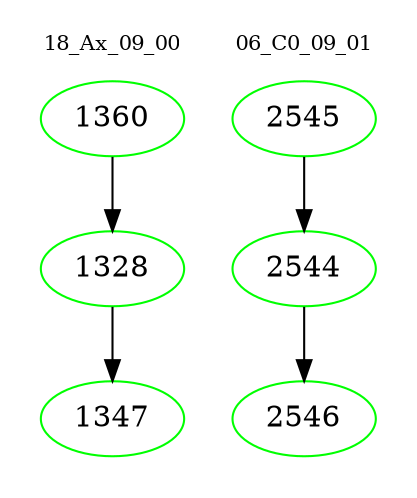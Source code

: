 digraph{
subgraph cluster_0 {
color = white
label = "18_Ax_09_00";
fontsize=10;
T0_1360 [label="1360", color="green"]
T0_1360 -> T0_1328 [color="black"]
T0_1328 [label="1328", color="green"]
T0_1328 -> T0_1347 [color="black"]
T0_1347 [label="1347", color="green"]
}
subgraph cluster_1 {
color = white
label = "06_C0_09_01";
fontsize=10;
T1_2545 [label="2545", color="green"]
T1_2545 -> T1_2544 [color="black"]
T1_2544 [label="2544", color="green"]
T1_2544 -> T1_2546 [color="black"]
T1_2546 [label="2546", color="green"]
}
}
